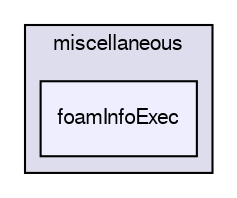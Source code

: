digraph "applications/utilities/miscellaneous/foamInfoExec" {
  bgcolor=transparent;
  compound=true
  node [ fontsize="10", fontname="FreeSans"];
  edge [ labelfontsize="10", labelfontname="FreeSans"];
  subgraph clusterdir_3210494cbdf79b7f44b411965daadab0 {
    graph [ bgcolor="#ddddee", pencolor="black", label="miscellaneous" fontname="FreeSans", fontsize="10", URL="dir_3210494cbdf79b7f44b411965daadab0.html"]
  dir_292be267ffe6626011d4ce73921420b6 [shape=box, label="foamInfoExec", style="filled", fillcolor="#eeeeff", pencolor="black", URL="dir_292be267ffe6626011d4ce73921420b6.html"];
  }
}
